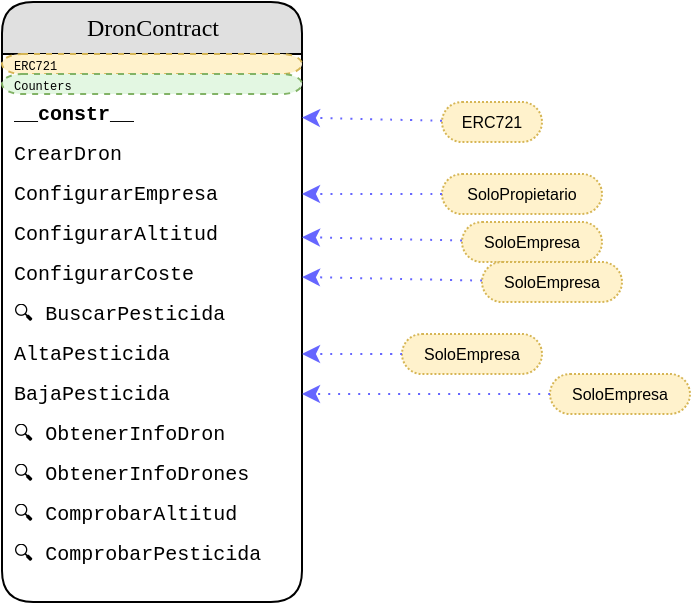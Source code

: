 <mxfile version="15.7.3" type="github"><diagram id="Z4u0Mgou3W-D7SLCSRry" name="Page-1"><mxGraphModel dx="1012" dy="2272" grid="1" gridSize="10" guides="1" tooltips="1" connect="1" arrows="1" fold="1" page="1" pageScale="1" pageWidth="827" pageHeight="1169" math="0" shadow="0"><root><mxCell id="0"/><mxCell id="1" parent="0"/><UserObject label="DronContract" rparent="-" type="" override="" placeholders="1" id="sva-16476857508260"><mxCell style="swimlane;html=1;fontStyle=0;childLayout=stackLayout;horizontal=1;startSize=26;fillColor=#e0e0e0;horizontalStack=0;resizeParent=1;resizeLast=0;collapsible=1;marginBottom=0;swimlaneFillColor=#ffffff;align=center;rounded=1;shadow=0;comic=0;labelBackgroundColor=none;strokeColor=#000000;strokeWidth=1;fontFamily=Verdana;fontSize=12;fontColor=#000000;arcSize=20;" vertex="1" parent="1"><mxGeometry x="70" y="-120" width="150" height="300" as="geometry"/></mxCell></UserObject><UserObject label="ERC721" rparent="0" type="mxgraph.bootstrap.rrect;strokeColor=none" override="fontSize=6" placeholders="1" id="sva-16476857508260_i0"><mxCell style="shape=mxgraph.bootstrap.rrect;strokeColor=none;html=1;fillColor=#fff2cc;strokeColor=#d6b656;dashed=1;spacingLeft=4;spacingRight=4;whiteSpace=wrap;overflow=hidden;rotatable=0;points=[[0,0.5],[1,0.5]];portConstraint=eastwest;fontFamily=Courier New;fontSize=10;align=left;fontSize=6" vertex="1" parent="sva-16476857508260"><mxGeometry y="26" width="150" height="10" as="geometry"/></mxCell></UserObject><UserObject label="Counters" rparent="0" type="mxgraph.bootstrap.rrect" override="fontSize=6" placeholders="1" id="sva-16476857508260_u0"><mxCell style="shape=mxgraph.bootstrap.rrect;html=1;fillColor=#E3F7E2;strokeColor=#82b366;dashed=1;spacingLeft=4;spacingRight=4;whiteSpace=wrap;overflow=hidden;rotatable=0;points=[[0,0.5],[1,0.5]];portConstraint=eastwest;fontFamily=Courier New;fontSize=10;align=left;fontSize=6" vertex="1" parent="sva-16476857508260"><mxGeometry y="36" width="150" height="10" as="geometry"/></mxCell></UserObject><UserObject label="&lt;b&gt;__constr__&lt;b&gt;" rparent="0" type="text;strokeColor=none" override="" placeholders="1" id="sva-16476857508260_f0"><mxCell style="shape=text;strokeColor=none;html=1;fillColor=none;spacingLeft=4;spacingRight=4;whiteSpace=wrap;overflow=hidden;rotatable=0;points=[[0,0.5],[1,0.5]];portConstraint=eastwest;fontFamily=Courier New;fontSize=10;align=left;" vertex="1" parent="sva-16476857508260"><mxGeometry y="46" width="150" height="20" as="geometry"/></mxCell></UserObject><UserObject label="CrearDron" rparent="0" type="text;strokeColor=none" override="" placeholders="1" id="sva-16476857508260_f1"><mxCell style="shape=text;strokeColor=none;html=1;fillColor=none;spacingLeft=4;spacingRight=4;whiteSpace=wrap;overflow=hidden;rotatable=0;points=[[0,0.5],[1,0.5]];portConstraint=eastwest;fontFamily=Courier New;fontSize=10;align=left;" vertex="1" parent="sva-16476857508260"><mxGeometry y="66" width="150" height="20" as="geometry"/></mxCell></UserObject><UserObject label="ConfigurarEmpresa" rparent="0" type="text;strokeColor=none" override="" placeholders="1" id="sva-16476857508260_f2"><mxCell style="shape=text;strokeColor=none;html=1;fillColor=none;spacingLeft=4;spacingRight=4;whiteSpace=wrap;overflow=hidden;rotatable=0;points=[[0,0.5],[1,0.5]];portConstraint=eastwest;fontFamily=Courier New;fontSize=10;align=left;" vertex="1" parent="sva-16476857508260"><mxGeometry y="86" width="150" height="20" as="geometry"/></mxCell></UserObject><UserObject label="ConfigurarAltitud" rparent="0" type="text;strokeColor=none" override="" placeholders="1" id="sva-16476857508260_f3"><mxCell style="shape=text;strokeColor=none;html=1;fillColor=none;spacingLeft=4;spacingRight=4;whiteSpace=wrap;overflow=hidden;rotatable=0;points=[[0,0.5],[1,0.5]];portConstraint=eastwest;fontFamily=Courier New;fontSize=10;align=left;" vertex="1" parent="sva-16476857508260"><mxGeometry y="106" width="150" height="20" as="geometry"/></mxCell></UserObject><UserObject label="ConfigurarCoste" rparent="0" type="text;strokeColor=none" override="" placeholders="1" id="sva-16476857508260_f4"><mxCell style="shape=text;strokeColor=none;html=1;fillColor=none;spacingLeft=4;spacingRight=4;whiteSpace=wrap;overflow=hidden;rotatable=0;points=[[0,0.5],[1,0.5]];portConstraint=eastwest;fontFamily=Courier New;fontSize=10;align=left;" vertex="1" parent="sva-16476857508260"><mxGeometry y="126" width="150" height="20" as="geometry"/></mxCell></UserObject><UserObject label="🔍 BuscarPesticida" rparent="0" type="text;strokeColor=none" override="" placeholders="1" id="sva-16476857508260_f5"><mxCell style="shape=text;strokeColor=none;html=1;fillColor=none;spacingLeft=4;spacingRight=4;whiteSpace=wrap;overflow=hidden;rotatable=0;points=[[0,0.5],[1,0.5]];portConstraint=eastwest;fontFamily=Courier New;fontSize=10;align=left;" vertex="1" parent="sva-16476857508260"><mxGeometry y="146" width="150" height="20" as="geometry"/></mxCell></UserObject><UserObject label="AltaPesticida" rparent="0" type="text;strokeColor=none" override="" placeholders="1" id="sva-16476857508260_f6"><mxCell style="shape=text;strokeColor=none;html=1;fillColor=none;spacingLeft=4;spacingRight=4;whiteSpace=wrap;overflow=hidden;rotatable=0;points=[[0,0.5],[1,0.5]];portConstraint=eastwest;fontFamily=Courier New;fontSize=10;align=left;" vertex="1" parent="sva-16476857508260"><mxGeometry y="166" width="150" height="20" as="geometry"/></mxCell></UserObject><UserObject label="BajaPesticida" rparent="0" type="text;strokeColor=none" override="" placeholders="1" id="sva-16476857508260_f7"><mxCell style="shape=text;strokeColor=none;html=1;fillColor=none;spacingLeft=4;spacingRight=4;whiteSpace=wrap;overflow=hidden;rotatable=0;points=[[0,0.5],[1,0.5]];portConstraint=eastwest;fontFamily=Courier New;fontSize=10;align=left;" vertex="1" parent="sva-16476857508260"><mxGeometry y="186" width="150" height="20" as="geometry"/></mxCell></UserObject><UserObject label="🔍 ObtenerInfoDron" rparent="0" type="text;strokeColor=none" override="" placeholders="1" id="sva-16476857508260_f8"><mxCell style="shape=text;strokeColor=none;html=1;fillColor=none;spacingLeft=4;spacingRight=4;whiteSpace=wrap;overflow=hidden;rotatable=0;points=[[0,0.5],[1,0.5]];portConstraint=eastwest;fontFamily=Courier New;fontSize=10;align=left;" vertex="1" parent="sva-16476857508260"><mxGeometry y="206" width="150" height="20" as="geometry"/></mxCell></UserObject><UserObject label="🔍 ObtenerInfoDrones" rparent="0" type="text;strokeColor=none" override="" placeholders="1" id="sva-16476857508260_f9"><mxCell style="shape=text;strokeColor=none;html=1;fillColor=none;spacingLeft=4;spacingRight=4;whiteSpace=wrap;overflow=hidden;rotatable=0;points=[[0,0.5],[1,0.5]];portConstraint=eastwest;fontFamily=Courier New;fontSize=10;align=left;" vertex="1" parent="sva-16476857508260"><mxGeometry y="226" width="150" height="20" as="geometry"/></mxCell></UserObject><UserObject label="🔍 ComprobarAltitud" rparent="0" type="text;strokeColor=none" override="" placeholders="1" id="sva-16476857508260_f10"><mxCell style="shape=text;strokeColor=none;html=1;fillColor=none;spacingLeft=4;spacingRight=4;whiteSpace=wrap;overflow=hidden;rotatable=0;points=[[0,0.5],[1,0.5]];portConstraint=eastwest;fontFamily=Courier New;fontSize=10;align=left;" vertex="1" parent="sva-16476857508260"><mxGeometry y="246" width="150" height="20" as="geometry"/></mxCell></UserObject><UserObject label="🔍 ComprobarPesticida" rparent="0" type="text;strokeColor=none" override="" placeholders="1" id="sva-16476857508260_f11"><mxCell style="shape=text;strokeColor=none;html=1;fillColor=none;spacingLeft=4;spacingRight=4;whiteSpace=wrap;overflow=hidden;rotatable=0;points=[[0,0.5],[1,0.5]];portConstraint=eastwest;fontFamily=Courier New;fontSize=10;align=left;" vertex="1" parent="sva-16476857508260"><mxGeometry y="266" width="150" height="20" as="geometry"/></mxCell></UserObject><UserObject label="ERC721" rparent="-" type="mxgraph.bootstrap.rrect" override="strokeColor=#d79b00;dashed=1;align=center;rSize=10;fontStyle=0;whiteSpace=wrap;dashPattern=1 1;strokeColor=#d6b656;fontSize=8;fontFamily=Helvetica" placeholders="1" id="sva-16476857508260_mod0_0"><mxCell style="shape=mxgraph.bootstrap.rrect;html=1;fillColor=#fff2cc;spacingLeft=4;spacingRight=4;whiteSpace=wrap;overflow=hidden;rotatable=0;points=[[0,0.5],[1,0.5]];portConstraint=eastwest;fontFamily=Courier New;fontSize=10;align=left;strokeColor=#d79b00;dashed=1;align=center;rSize=10;fontStyle=0;whiteSpace=wrap;dashPattern=1 1;strokeColor=#d6b656;fontSize=8;fontFamily=Helvetica" vertex="1" parent="1"><mxGeometry x="290" y="-70" width="50" height="20" as="geometry"/></mxCell></UserObject><UserObject label="SoloPropietario" rparent="-" type="mxgraph.bootstrap.rrect" override="strokeColor=#d79b00;dashed=1;align=center;rSize=10;fontStyle=0;whiteSpace=wrap;dashPattern=1 1;strokeColor=#d6b656;fontSize=8;fontFamily=Helvetica" placeholders="1" id="sva-16476857508260_mod2_0"><mxCell style="shape=mxgraph.bootstrap.rrect;html=1;fillColor=#fff2cc;spacingLeft=4;spacingRight=4;whiteSpace=wrap;overflow=hidden;rotatable=0;points=[[0,0.5],[1,0.5]];portConstraint=eastwest;fontFamily=Courier New;fontSize=10;align=left;strokeColor=#d79b00;dashed=1;align=center;rSize=10;fontStyle=0;whiteSpace=wrap;dashPattern=1 1;strokeColor=#d6b656;fontSize=8;fontFamily=Helvetica" vertex="1" parent="1"><mxGeometry x="290" y="-34" width="80" height="20" as="geometry"/></mxCell></UserObject><UserObject label="SoloEmpresa" rparent="-" type="mxgraph.bootstrap.rrect" override="strokeColor=#d79b00;dashed=1;align=center;rSize=10;fontStyle=0;whiteSpace=wrap;dashPattern=1 1;strokeColor=#d6b656;fontSize=8;fontFamily=Helvetica" placeholders="1" id="sva-16476857508260_mod3_0"><mxCell style="shape=mxgraph.bootstrap.rrect;html=1;fillColor=#fff2cc;spacingLeft=4;spacingRight=4;whiteSpace=wrap;overflow=hidden;rotatable=0;points=[[0,0.5],[1,0.5]];portConstraint=eastwest;fontFamily=Courier New;fontSize=10;align=left;strokeColor=#d79b00;dashed=1;align=center;rSize=10;fontStyle=0;whiteSpace=wrap;dashPattern=1 1;strokeColor=#d6b656;fontSize=8;fontFamily=Helvetica" vertex="1" parent="1"><mxGeometry x="300" y="-10" width="70" height="20" as="geometry"/></mxCell></UserObject><UserObject label="SoloEmpresa" rparent="-" type="mxgraph.bootstrap.rrect" override="strokeColor=#d79b00;dashed=1;align=center;rSize=10;fontStyle=0;whiteSpace=wrap;dashPattern=1 1;strokeColor=#d6b656;fontSize=8;fontFamily=Helvetica" placeholders="1" id="sva-16476857508260_mod4_0"><mxCell style="shape=mxgraph.bootstrap.rrect;html=1;fillColor=#fff2cc;spacingLeft=4;spacingRight=4;whiteSpace=wrap;overflow=hidden;rotatable=0;points=[[0,0.5],[1,0.5]];portConstraint=eastwest;fontFamily=Courier New;fontSize=10;align=left;strokeColor=#d79b00;dashed=1;align=center;rSize=10;fontStyle=0;whiteSpace=wrap;dashPattern=1 1;strokeColor=#d6b656;fontSize=8;fontFamily=Helvetica" vertex="1" parent="1"><mxGeometry x="310" y="10" width="70" height="20" as="geometry"/></mxCell></UserObject><UserObject label="SoloEmpresa" rparent="-" type="mxgraph.bootstrap.rrect" override="strokeColor=#d79b00;dashed=1;align=center;rSize=10;fontStyle=0;whiteSpace=wrap;dashPattern=1 1;strokeColor=#d6b656;fontSize=8;fontFamily=Helvetica" placeholders="1" id="sva-16476857508260_mod6_0"><mxCell style="shape=mxgraph.bootstrap.rrect;html=1;fillColor=#fff2cc;spacingLeft=4;spacingRight=4;whiteSpace=wrap;overflow=hidden;rotatable=0;points=[[0,0.5],[1,0.5]];portConstraint=eastwest;fontFamily=Courier New;fontSize=10;align=left;strokeColor=#d79b00;dashed=1;align=center;rSize=10;fontStyle=0;whiteSpace=wrap;dashPattern=1 1;strokeColor=#d6b656;fontSize=8;fontFamily=Helvetica" vertex="1" parent="1"><mxGeometry x="270" y="46" width="70" height="20" as="geometry"/></mxCell></UserObject><UserObject label="SoloEmpresa" rparent="-" type="mxgraph.bootstrap.rrect" override="strokeColor=#d79b00;dashed=1;align=center;rSize=10;fontStyle=0;whiteSpace=wrap;dashPattern=1 1;strokeColor=#d6b656;fontSize=8;fontFamily=Helvetica" placeholders="1" id="sva-16476857508260_mod7_0"><mxCell style="shape=mxgraph.bootstrap.rrect;html=1;fillColor=#fff2cc;spacingLeft=4;spacingRight=4;whiteSpace=wrap;overflow=hidden;rotatable=0;points=[[0,0.5],[1,0.5]];portConstraint=eastwest;fontFamily=Courier New;fontSize=10;align=left;strokeColor=#d79b00;dashed=1;align=center;rSize=10;fontStyle=0;whiteSpace=wrap;dashPattern=1 1;strokeColor=#d6b656;fontSize=8;fontFamily=Helvetica" vertex="1" parent="1"><mxGeometry x="344" y="66" width="70" height="20" as="geometry"/></mxCell></UserObject><mxCell id="smJV4LYlIAlW8HFdqsew-1" value="" style="curved=1;fontSize=11;noEdgeStyle=1;strokeColor=#6666FF;dashed=1;dashPattern=1 4;" edge="1" parent="1" source="sva-16476857508260_mod0_0" target="sva-16476857508260_f0"><mxGeometry relative="1" as="geometry"/></mxCell><mxCell id="smJV4LYlIAlW8HFdqsew-2" value="" style="curved=1;fontSize=11;noEdgeStyle=1;strokeColor=#6666FF;dashed=1;dashPattern=1 4;" edge="1" parent="1" source="sva-16476857508260_mod2_0" target="sva-16476857508260_f2"><mxGeometry relative="1" as="geometry"/></mxCell><mxCell id="smJV4LYlIAlW8HFdqsew-3" value="" style="curved=1;fontSize=11;noEdgeStyle=1;strokeColor=#6666FF;dashed=1;dashPattern=1 4;" edge="1" parent="1" source="sva-16476857508260_mod3_0" target="sva-16476857508260_f3"><mxGeometry relative="1" as="geometry"/></mxCell><mxCell id="smJV4LYlIAlW8HFdqsew-4" value="" style="curved=1;fontSize=11;noEdgeStyle=1;strokeColor=#6666FF;dashed=1;dashPattern=1 4;" edge="1" parent="1" source="sva-16476857508260_mod4_0" target="sva-16476857508260_f4"><mxGeometry relative="1" as="geometry"/></mxCell><mxCell id="smJV4LYlIAlW8HFdqsew-5" value="" style="curved=1;fontSize=11;noEdgeStyle=1;strokeColor=#6666FF;dashed=1;dashPattern=1 4;" edge="1" parent="1" source="sva-16476857508260_mod6_0" target="sva-16476857508260_f6"><mxGeometry relative="1" as="geometry"/></mxCell><mxCell id="smJV4LYlIAlW8HFdqsew-6" value="" style="curved=1;fontSize=11;noEdgeStyle=1;strokeColor=#6666FF;dashed=1;dashPattern=1 4;" edge="1" parent="1" source="sva-16476857508260_mod7_0" target="sva-16476857508260_f7"><mxGeometry relative="1" as="geometry"/></mxCell></root></mxGraphModel></diagram></mxfile>